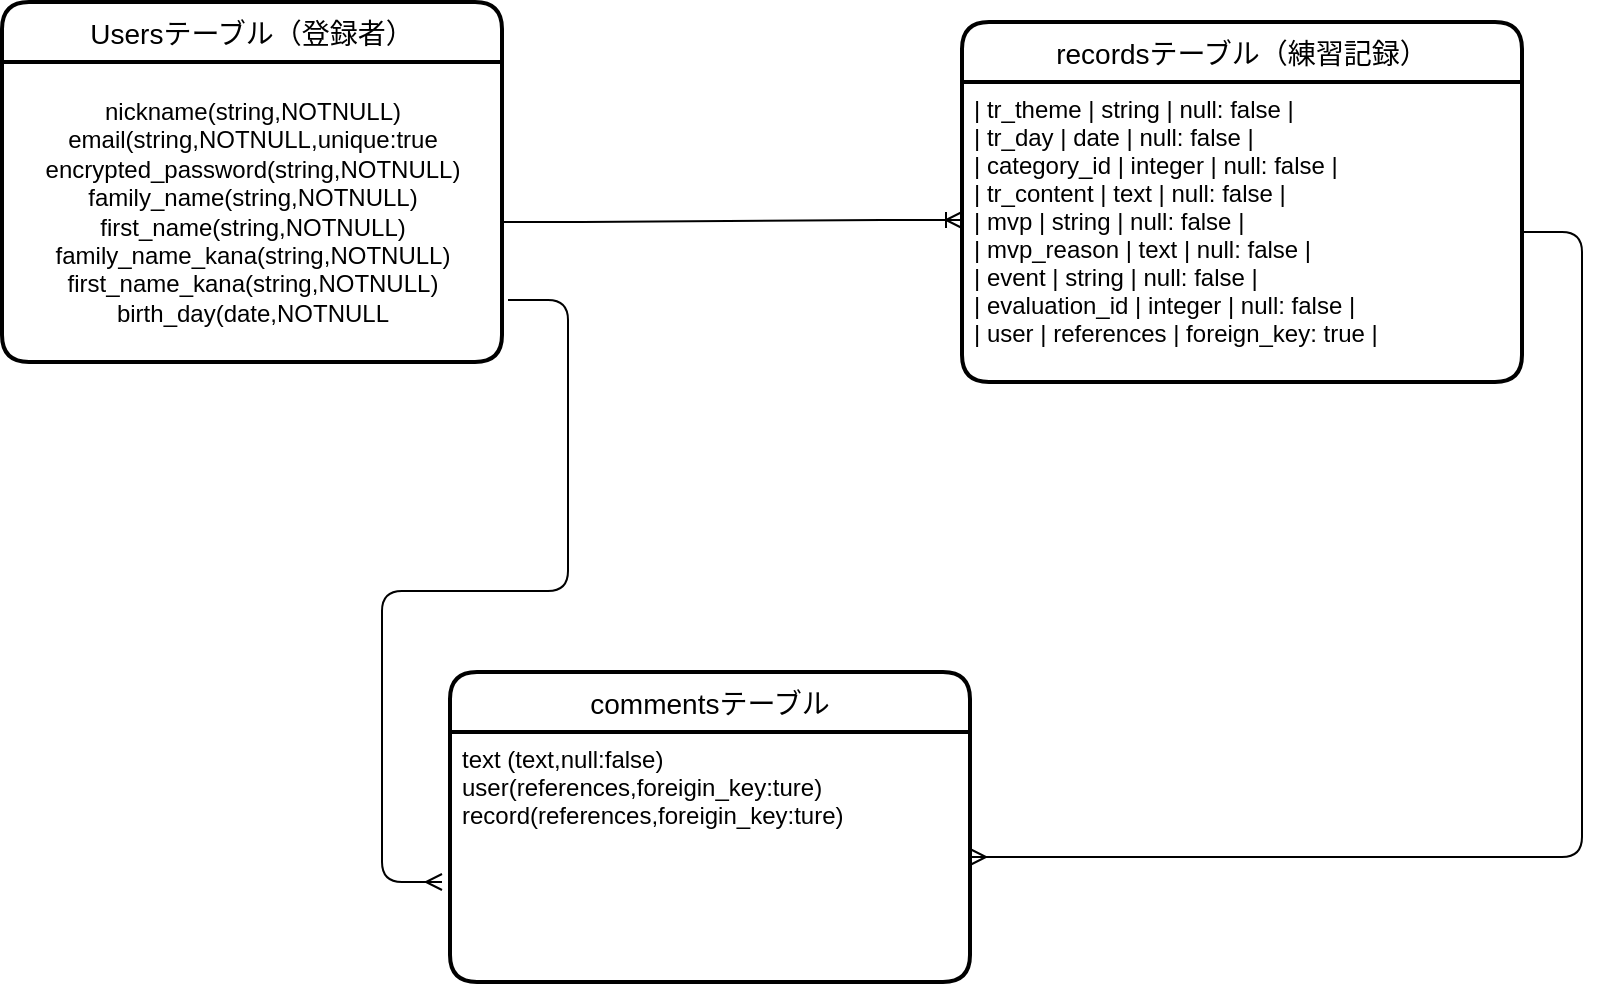 <mxfile version="13.10.0" type="embed">
    <diagram id="Zu5-C0IH3R_EGvE3d48o" name="ページ1">
        <mxGraphModel dx="704" dy="680" grid="1" gridSize="10" guides="1" tooltips="1" connect="1" arrows="1" fold="1" page="1" pageScale="1" pageWidth="827" pageHeight="1169" math="0" shadow="0">
            <root>
                <mxCell id="0"/>
                <mxCell id="1" parent="0"/>
                <mxCell id="6" value="Usersテーブル（登録者）" style="swimlane;childLayout=stackLayout;horizontal=1;startSize=30;horizontalStack=0;rounded=1;fontSize=14;fontStyle=0;strokeWidth=2;resizeParent=0;resizeLast=1;shadow=0;dashed=0;align=center;" parent="1" vertex="1">
                    <mxGeometry x="60" y="130" width="250" height="180" as="geometry"/>
                </mxCell>
                <mxCell id="9" value="&lt;span style=&quot;text-align: left&quot;&gt;nickname(string,NOTNULL)&lt;/span&gt;&lt;br style=&quot;padding: 0px ; margin: 0px ; text-align: left&quot;&gt;&lt;span style=&quot;text-align: left&quot;&gt;email(string,NOTNULL,unique:true&lt;/span&gt;&lt;br style=&quot;padding: 0px ; margin: 0px ; text-align: left&quot;&gt;&lt;span style=&quot;text-align: left&quot;&gt;encrypted_password(string,NOTNULL)&lt;/span&gt;&lt;br style=&quot;padding: 0px ; margin: 0px ; text-align: left&quot;&gt;&lt;span style=&quot;text-align: left&quot;&gt;family_name(string,NOTNULL)&lt;/span&gt;&lt;br style=&quot;padding: 0px ; margin: 0px ; text-align: left&quot;&gt;&lt;span style=&quot;text-align: left&quot;&gt;first_name(string,NOTNULL)&lt;/span&gt;&lt;br style=&quot;padding: 0px ; margin: 0px ; text-align: left&quot;&gt;&lt;span style=&quot;text-align: left&quot;&gt;family_name_kana(string,NOTNULL)&lt;/span&gt;&lt;br style=&quot;padding: 0px ; margin: 0px ; text-align: left&quot;&gt;&lt;span style=&quot;text-align: left&quot;&gt;first_name_kana(string,NOTNULL)&lt;/span&gt;&lt;br style=&quot;padding: 0px ; margin: 0px ; text-align: left&quot;&gt;&lt;span style=&quot;text-align: left&quot;&gt;birth_day(date,NOTNULL&lt;/span&gt;" style="text;html=1;align=center;verticalAlign=middle;resizable=0;points=[];autosize=1;" parent="6" vertex="1">
                    <mxGeometry y="30" width="250" height="150" as="geometry"/>
                </mxCell>
                <mxCell id="10" value="recordsテーブル（練習記録）" style="swimlane;childLayout=stackLayout;horizontal=1;startSize=30;horizontalStack=0;rounded=1;fontSize=14;fontStyle=0;strokeWidth=2;resizeParent=0;resizeLast=1;shadow=0;dashed=0;align=center;" parent="1" vertex="1">
                    <mxGeometry x="540" y="140" width="280" height="180" as="geometry"/>
                </mxCell>
                <mxCell id="11" value="| tr_theme         | string     | null: false                    |&#10;| tr_day           | date       | null: false                    |&#10;| category_id      | integer    | null: false                    |&#10;| tr_content       | text       | null: false                    |&#10;| mvp              | string     | null: false                    |&#10;| mvp_reason       | text       | null: false                    |&#10;| event            | string     | null: false                    |&#10;| evaluation_id    | integer    | null: false                    |&#10;| user             | references | foreign_key: true              |" style="align=left;strokeColor=none;fillColor=none;spacingLeft=4;fontSize=12;verticalAlign=top;resizable=0;rotatable=0;part=1;" parent="10" vertex="1">
                    <mxGeometry y="30" width="280" height="150" as="geometry"/>
                </mxCell>
                <mxCell id="12" value="commentsテーブル" style="swimlane;childLayout=stackLayout;horizontal=1;startSize=30;horizontalStack=0;rounded=1;fontSize=14;fontStyle=0;strokeWidth=2;resizeParent=0;resizeLast=1;shadow=0;dashed=0;align=center;" parent="1" vertex="1">
                    <mxGeometry x="284" y="465" width="260" height="155" as="geometry"/>
                </mxCell>
                <mxCell id="13" value="text (text,null:false)&#10;user(references,foreigin_key:ture)&#10;record(references,foreigin_key:ture)" style="align=left;strokeColor=none;fillColor=none;spacingLeft=4;fontSize=12;verticalAlign=top;resizable=0;rotatable=0;part=1;" parent="12" vertex="1">
                    <mxGeometry y="30" width="260" height="125" as="geometry"/>
                </mxCell>
                <mxCell id="14" value="" style="edgeStyle=entityRelationEdgeStyle;fontSize=12;html=1;endArrow=ERoneToMany;entryX=0;entryY=0.46;entryDx=0;entryDy=0;entryPerimeter=0;" parent="1" target="11" edge="1">
                    <mxGeometry width="100" height="100" relative="1" as="geometry">
                        <mxPoint x="310" y="240" as="sourcePoint"/>
                        <mxPoint x="410" y="140" as="targetPoint"/>
                    </mxGeometry>
                </mxCell>
                <mxCell id="17" value="" style="edgeStyle=entityRelationEdgeStyle;fontSize=12;html=1;endArrow=none;startArrow=ERmany;exitX=1;exitY=0.5;exitDx=0;exitDy=0;startFill=0;endFill=0;" parent="1" source="13" target="11" edge="1">
                    <mxGeometry width="100" height="100" relative="1" as="geometry">
                        <mxPoint x="630" y="500" as="sourcePoint"/>
                        <mxPoint x="530" y="290" as="targetPoint"/>
                    </mxGeometry>
                </mxCell>
                <mxCell id="16" value="" style="edgeStyle=entityRelationEdgeStyle;fontSize=12;html=1;endArrow=ERmany;exitX=1.012;exitY=0.793;exitDx=0;exitDy=0;exitPerimeter=0;" parent="1" source="9" edge="1">
                    <mxGeometry width="100" height="100" relative="1" as="geometry">
                        <mxPoint x="320" y="280" as="sourcePoint"/>
                        <mxPoint x="280" y="570" as="targetPoint"/>
                    </mxGeometry>
                </mxCell>
            </root>
        </mxGraphModel>
    </diagram>
</mxfile>